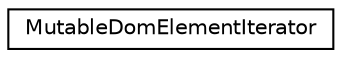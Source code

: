 digraph G
{
  edge [fontname="Helvetica",fontsize="10",labelfontname="Helvetica",labelfontsize="10"];
  node [fontname="Helvetica",fontsize="10",shape=record];
  rankdir=LR;
  Node1 [label="MutableDomElementIterator",height=0.2,width=0.4,color="black", fillcolor="white", style="filled",URL="$classMutableDomElementIterator.html"];
}
